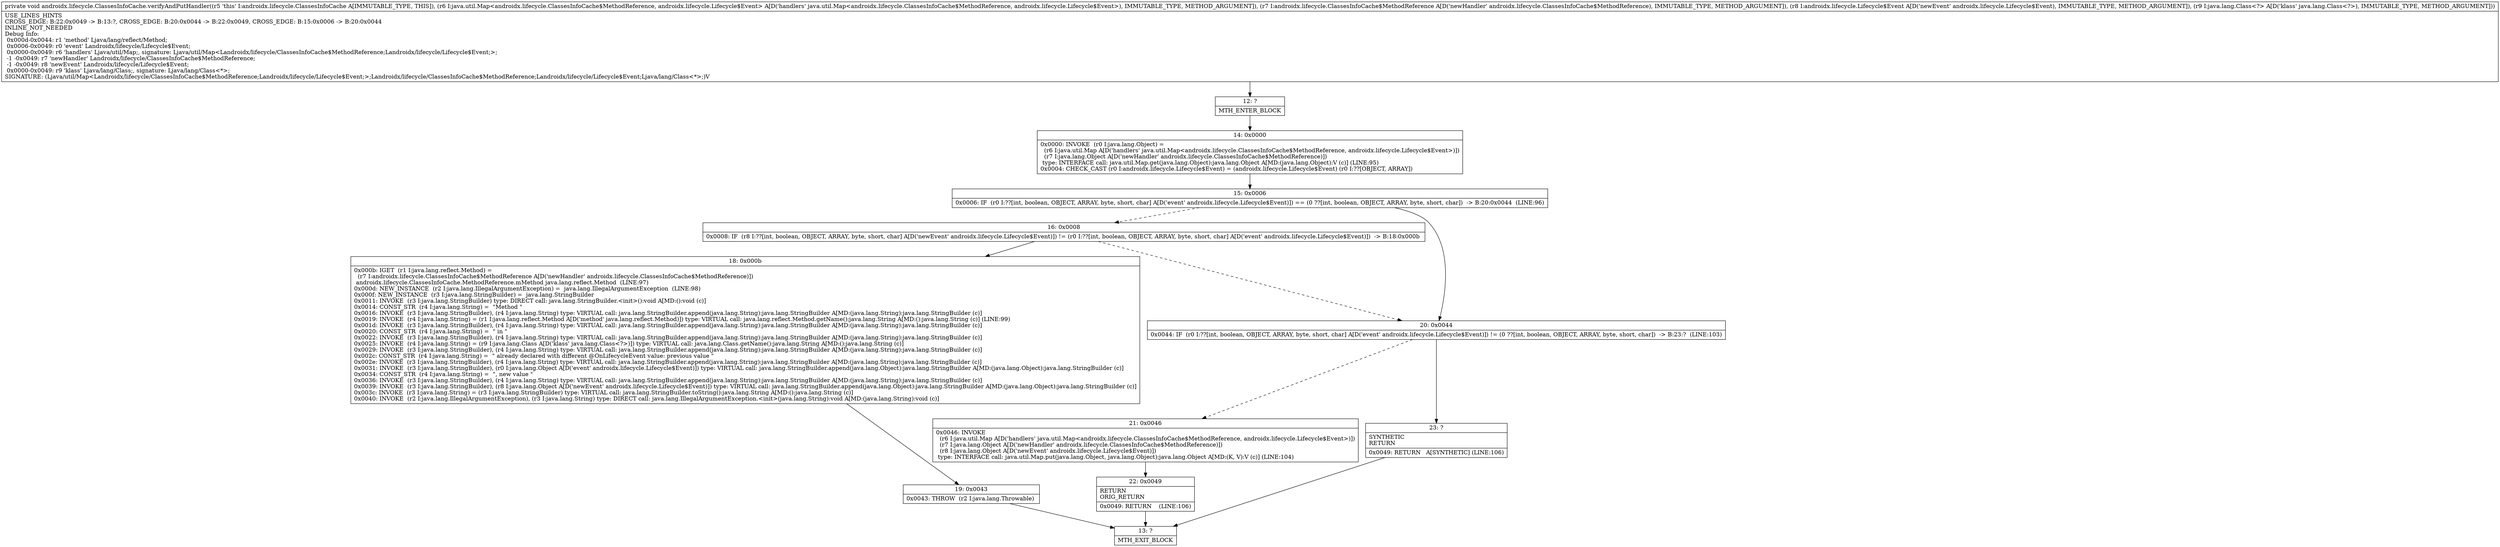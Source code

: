 digraph "CFG forandroidx.lifecycle.ClassesInfoCache.verifyAndPutHandler(Ljava\/util\/Map;Landroidx\/lifecycle\/ClassesInfoCache$MethodReference;Landroidx\/lifecycle\/Lifecycle$Event;Ljava\/lang\/Class;)V" {
Node_12 [shape=record,label="{12\:\ ?|MTH_ENTER_BLOCK\l}"];
Node_14 [shape=record,label="{14\:\ 0x0000|0x0000: INVOKE  (r0 I:java.lang.Object) = \l  (r6 I:java.util.Map A[D('handlers' java.util.Map\<androidx.lifecycle.ClassesInfoCache$MethodReference, androidx.lifecycle.Lifecycle$Event\>)])\l  (r7 I:java.lang.Object A[D('newHandler' androidx.lifecycle.ClassesInfoCache$MethodReference)])\l type: INTERFACE call: java.util.Map.get(java.lang.Object):java.lang.Object A[MD:(java.lang.Object):V (c)] (LINE:95)\l0x0004: CHECK_CAST (r0 I:androidx.lifecycle.Lifecycle$Event) = (androidx.lifecycle.Lifecycle$Event) (r0 I:??[OBJECT, ARRAY]) \l}"];
Node_15 [shape=record,label="{15\:\ 0x0006|0x0006: IF  (r0 I:??[int, boolean, OBJECT, ARRAY, byte, short, char] A[D('event' androidx.lifecycle.Lifecycle$Event)]) == (0 ??[int, boolean, OBJECT, ARRAY, byte, short, char])  \-\> B:20:0x0044  (LINE:96)\l}"];
Node_16 [shape=record,label="{16\:\ 0x0008|0x0008: IF  (r8 I:??[int, boolean, OBJECT, ARRAY, byte, short, char] A[D('newEvent' androidx.lifecycle.Lifecycle$Event)]) != (r0 I:??[int, boolean, OBJECT, ARRAY, byte, short, char] A[D('event' androidx.lifecycle.Lifecycle$Event)])  \-\> B:18:0x000b \l}"];
Node_18 [shape=record,label="{18\:\ 0x000b|0x000b: IGET  (r1 I:java.lang.reflect.Method) = \l  (r7 I:androidx.lifecycle.ClassesInfoCache$MethodReference A[D('newHandler' androidx.lifecycle.ClassesInfoCache$MethodReference)])\l androidx.lifecycle.ClassesInfoCache.MethodReference.mMethod java.lang.reflect.Method  (LINE:97)\l0x000d: NEW_INSTANCE  (r2 I:java.lang.IllegalArgumentException) =  java.lang.IllegalArgumentException  (LINE:98)\l0x000f: NEW_INSTANCE  (r3 I:java.lang.StringBuilder) =  java.lang.StringBuilder \l0x0011: INVOKE  (r3 I:java.lang.StringBuilder) type: DIRECT call: java.lang.StringBuilder.\<init\>():void A[MD:():void (c)]\l0x0014: CONST_STR  (r4 I:java.lang.String) =  \"Method \" \l0x0016: INVOKE  (r3 I:java.lang.StringBuilder), (r4 I:java.lang.String) type: VIRTUAL call: java.lang.StringBuilder.append(java.lang.String):java.lang.StringBuilder A[MD:(java.lang.String):java.lang.StringBuilder (c)]\l0x0019: INVOKE  (r4 I:java.lang.String) = (r1 I:java.lang.reflect.Method A[D('method' java.lang.reflect.Method)]) type: VIRTUAL call: java.lang.reflect.Method.getName():java.lang.String A[MD:():java.lang.String (c)] (LINE:99)\l0x001d: INVOKE  (r3 I:java.lang.StringBuilder), (r4 I:java.lang.String) type: VIRTUAL call: java.lang.StringBuilder.append(java.lang.String):java.lang.StringBuilder A[MD:(java.lang.String):java.lang.StringBuilder (c)]\l0x0020: CONST_STR  (r4 I:java.lang.String) =  \" in \" \l0x0022: INVOKE  (r3 I:java.lang.StringBuilder), (r4 I:java.lang.String) type: VIRTUAL call: java.lang.StringBuilder.append(java.lang.String):java.lang.StringBuilder A[MD:(java.lang.String):java.lang.StringBuilder (c)]\l0x0025: INVOKE  (r4 I:java.lang.String) = (r9 I:java.lang.Class A[D('klass' java.lang.Class\<?\>)]) type: VIRTUAL call: java.lang.Class.getName():java.lang.String A[MD:():java.lang.String (c)]\l0x0029: INVOKE  (r3 I:java.lang.StringBuilder), (r4 I:java.lang.String) type: VIRTUAL call: java.lang.StringBuilder.append(java.lang.String):java.lang.StringBuilder A[MD:(java.lang.String):java.lang.StringBuilder (c)]\l0x002c: CONST_STR  (r4 I:java.lang.String) =  \" already declared with different @OnLifecycleEvent value: previous value \" \l0x002e: INVOKE  (r3 I:java.lang.StringBuilder), (r4 I:java.lang.String) type: VIRTUAL call: java.lang.StringBuilder.append(java.lang.String):java.lang.StringBuilder A[MD:(java.lang.String):java.lang.StringBuilder (c)]\l0x0031: INVOKE  (r3 I:java.lang.StringBuilder), (r0 I:java.lang.Object A[D('event' androidx.lifecycle.Lifecycle$Event)]) type: VIRTUAL call: java.lang.StringBuilder.append(java.lang.Object):java.lang.StringBuilder A[MD:(java.lang.Object):java.lang.StringBuilder (c)]\l0x0034: CONST_STR  (r4 I:java.lang.String) =  \", new value \" \l0x0036: INVOKE  (r3 I:java.lang.StringBuilder), (r4 I:java.lang.String) type: VIRTUAL call: java.lang.StringBuilder.append(java.lang.String):java.lang.StringBuilder A[MD:(java.lang.String):java.lang.StringBuilder (c)]\l0x0039: INVOKE  (r3 I:java.lang.StringBuilder), (r8 I:java.lang.Object A[D('newEvent' androidx.lifecycle.Lifecycle$Event)]) type: VIRTUAL call: java.lang.StringBuilder.append(java.lang.Object):java.lang.StringBuilder A[MD:(java.lang.Object):java.lang.StringBuilder (c)]\l0x003c: INVOKE  (r3 I:java.lang.String) = (r3 I:java.lang.StringBuilder) type: VIRTUAL call: java.lang.StringBuilder.toString():java.lang.String A[MD:():java.lang.String (c)]\l0x0040: INVOKE  (r2 I:java.lang.IllegalArgumentException), (r3 I:java.lang.String) type: DIRECT call: java.lang.IllegalArgumentException.\<init\>(java.lang.String):void A[MD:(java.lang.String):void (c)]\l}"];
Node_19 [shape=record,label="{19\:\ 0x0043|0x0043: THROW  (r2 I:java.lang.Throwable) \l}"];
Node_13 [shape=record,label="{13\:\ ?|MTH_EXIT_BLOCK\l}"];
Node_20 [shape=record,label="{20\:\ 0x0044|0x0044: IF  (r0 I:??[int, boolean, OBJECT, ARRAY, byte, short, char] A[D('event' androidx.lifecycle.Lifecycle$Event)]) != (0 ??[int, boolean, OBJECT, ARRAY, byte, short, char])  \-\> B:23:?  (LINE:103)\l}"];
Node_21 [shape=record,label="{21\:\ 0x0046|0x0046: INVOKE  \l  (r6 I:java.util.Map A[D('handlers' java.util.Map\<androidx.lifecycle.ClassesInfoCache$MethodReference, androidx.lifecycle.Lifecycle$Event\>)])\l  (r7 I:java.lang.Object A[D('newHandler' androidx.lifecycle.ClassesInfoCache$MethodReference)])\l  (r8 I:java.lang.Object A[D('newEvent' androidx.lifecycle.Lifecycle$Event)])\l type: INTERFACE call: java.util.Map.put(java.lang.Object, java.lang.Object):java.lang.Object A[MD:(K, V):V (c)] (LINE:104)\l}"];
Node_22 [shape=record,label="{22\:\ 0x0049|RETURN\lORIG_RETURN\l|0x0049: RETURN    (LINE:106)\l}"];
Node_23 [shape=record,label="{23\:\ ?|SYNTHETIC\lRETURN\l|0x0049: RETURN   A[SYNTHETIC] (LINE:106)\l}"];
MethodNode[shape=record,label="{private void androidx.lifecycle.ClassesInfoCache.verifyAndPutHandler((r5 'this' I:androidx.lifecycle.ClassesInfoCache A[IMMUTABLE_TYPE, THIS]), (r6 I:java.util.Map\<androidx.lifecycle.ClassesInfoCache$MethodReference, androidx.lifecycle.Lifecycle$Event\> A[D('handlers' java.util.Map\<androidx.lifecycle.ClassesInfoCache$MethodReference, androidx.lifecycle.Lifecycle$Event\>), IMMUTABLE_TYPE, METHOD_ARGUMENT]), (r7 I:androidx.lifecycle.ClassesInfoCache$MethodReference A[D('newHandler' androidx.lifecycle.ClassesInfoCache$MethodReference), IMMUTABLE_TYPE, METHOD_ARGUMENT]), (r8 I:androidx.lifecycle.Lifecycle$Event A[D('newEvent' androidx.lifecycle.Lifecycle$Event), IMMUTABLE_TYPE, METHOD_ARGUMENT]), (r9 I:java.lang.Class\<?\> A[D('klass' java.lang.Class\<?\>), IMMUTABLE_TYPE, METHOD_ARGUMENT]))  | USE_LINES_HINTS\lCROSS_EDGE: B:22:0x0049 \-\> B:13:?, CROSS_EDGE: B:20:0x0044 \-\> B:22:0x0049, CROSS_EDGE: B:15:0x0006 \-\> B:20:0x0044\lINLINE_NOT_NEEDED\lDebug Info:\l  0x000d\-0x0044: r1 'method' Ljava\/lang\/reflect\/Method;\l  0x0006\-0x0049: r0 'event' Landroidx\/lifecycle\/Lifecycle$Event;\l  0x0000\-0x0049: r6 'handlers' Ljava\/util\/Map;, signature: Ljava\/util\/Map\<Landroidx\/lifecycle\/ClassesInfoCache$MethodReference;Landroidx\/lifecycle\/Lifecycle$Event;\>;\l  \-1 \-0x0049: r7 'newHandler' Landroidx\/lifecycle\/ClassesInfoCache$MethodReference;\l  \-1 \-0x0049: r8 'newEvent' Landroidx\/lifecycle\/Lifecycle$Event;\l  0x0000\-0x0049: r9 'klass' Ljava\/lang\/Class;, signature: Ljava\/lang\/Class\<*\>;\lSIGNATURE: (Ljava\/util\/Map\<Landroidx\/lifecycle\/ClassesInfoCache$MethodReference;Landroidx\/lifecycle\/Lifecycle$Event;\>;Landroidx\/lifecycle\/ClassesInfoCache$MethodReference;Landroidx\/lifecycle\/Lifecycle$Event;Ljava\/lang\/Class\<*\>;)V\l}"];
MethodNode -> Node_12;Node_12 -> Node_14;
Node_14 -> Node_15;
Node_15 -> Node_16[style=dashed];
Node_15 -> Node_20;
Node_16 -> Node_18;
Node_16 -> Node_20[style=dashed];
Node_18 -> Node_19;
Node_19 -> Node_13;
Node_20 -> Node_21[style=dashed];
Node_20 -> Node_23;
Node_21 -> Node_22;
Node_22 -> Node_13;
Node_23 -> Node_13;
}

